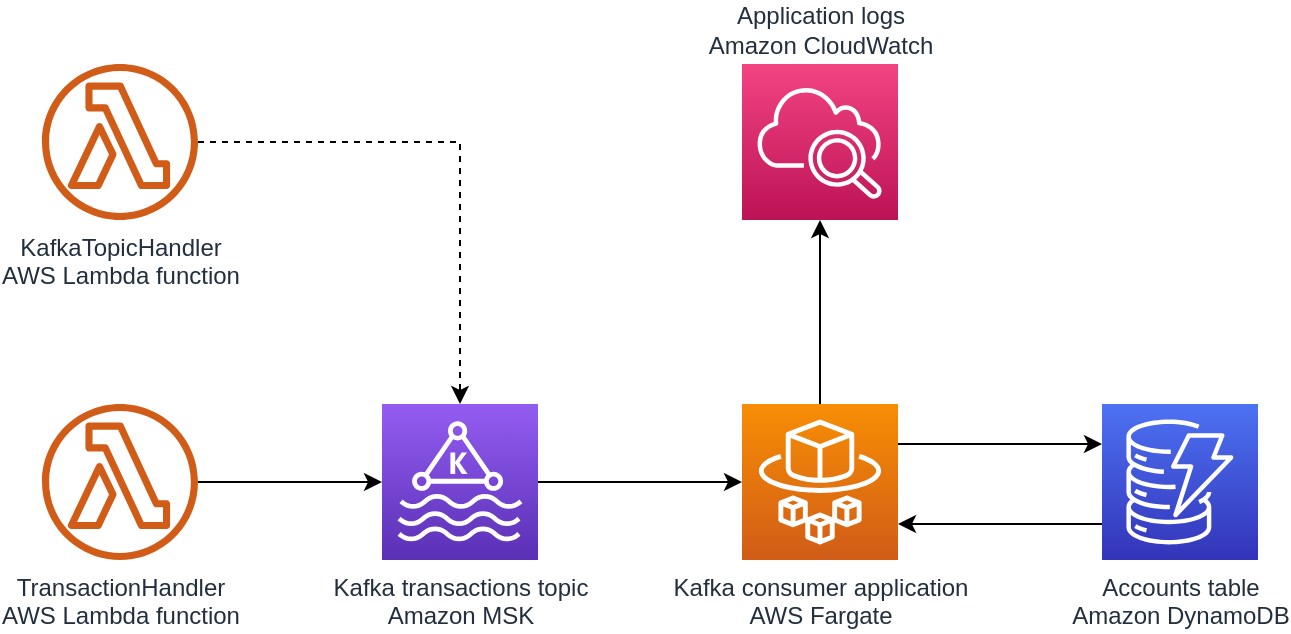 <mxfile version="14.5.1" type="device"><diagram id="qXkmQ0Ay0p4ZedDOeLE7" name="Page-1"><mxGraphModel dx="1088" dy="759" grid="1" gridSize="10" guides="1" tooltips="1" connect="1" arrows="1" fold="1" page="1" pageScale="1" pageWidth="2000" pageHeight="2000" math="0" shadow="0"><root><mxCell id="0"/><mxCell id="1" parent="0"/><mxCell id="HOOESHJQBYFXGON-9dHG-3" style="edgeStyle=orthogonalEdgeStyle;rounded=0;orthogonalLoop=1;jettySize=auto;html=1;" parent="1" source="HOOESHJQBYFXGON-9dHG-1" target="HOOESHJQBYFXGON-9dHG-2" edge="1"><mxGeometry relative="1" as="geometry"/></mxCell><mxCell id="HOOESHJQBYFXGON-9dHG-1" value="TransactionHandler&lt;br&gt;AWS Lambda function" style="outlineConnect=0;fontColor=#232F3E;gradientColor=none;fillColor=#D05C17;strokeColor=none;dashed=0;verticalLabelPosition=bottom;verticalAlign=top;align=center;html=1;fontSize=12;fontStyle=0;aspect=fixed;pointerEvents=1;shape=mxgraph.aws4.lambda_function;" parent="1" vertex="1"><mxGeometry x="210" y="310" width="78" height="78" as="geometry"/></mxCell><mxCell id="HOOESHJQBYFXGON-9dHG-5" style="edgeStyle=orthogonalEdgeStyle;rounded=0;orthogonalLoop=1;jettySize=auto;html=1;" parent="1" source="HOOESHJQBYFXGON-9dHG-2" target="HOOESHJQBYFXGON-9dHG-4" edge="1"><mxGeometry relative="1" as="geometry"/></mxCell><mxCell id="HOOESHJQBYFXGON-9dHG-2" value="Kafka transactions topic&lt;br&gt;Amazon MSK" style="points=[[0,0,0],[0.25,0,0],[0.5,0,0],[0.75,0,0],[1,0,0],[0,1,0],[0.25,1,0],[0.5,1,0],[0.75,1,0],[1,1,0],[0,0.25,0],[0,0.5,0],[0,0.75,0],[1,0.25,0],[1,0.5,0],[1,0.75,0]];outlineConnect=0;fontColor=#232F3E;gradientColor=#945DF2;gradientDirection=north;fillColor=#5A30B5;strokeColor=#ffffff;dashed=0;verticalLabelPosition=bottom;verticalAlign=top;align=center;html=1;fontSize=12;fontStyle=0;aspect=fixed;shape=mxgraph.aws4.resourceIcon;resIcon=mxgraph.aws4.managed_streaming_for_kafka;" parent="1" vertex="1"><mxGeometry x="380" y="310" width="78" height="78" as="geometry"/></mxCell><mxCell id="HOOESHJQBYFXGON-9dHG-7" style="edgeStyle=orthogonalEdgeStyle;rounded=0;orthogonalLoop=1;jettySize=auto;html=1;" parent="1" source="HOOESHJQBYFXGON-9dHG-4" target="HOOESHJQBYFXGON-9dHG-6" edge="1"><mxGeometry relative="1" as="geometry"><Array as="points"><mxPoint x="670" y="330"/><mxPoint x="670" y="330"/></Array></mxGeometry></mxCell><mxCell id="HOOESHJQBYFXGON-9dHG-10" style="edgeStyle=orthogonalEdgeStyle;rounded=0;orthogonalLoop=1;jettySize=auto;html=1;" parent="1" source="HOOESHJQBYFXGON-9dHG-4" target="HOOESHJQBYFXGON-9dHG-9" edge="1"><mxGeometry relative="1" as="geometry"/></mxCell><mxCell id="HOOESHJQBYFXGON-9dHG-4" value="Kafka consumer application&lt;br&gt;AWS Fargate&lt;br&gt;" style="points=[[0,0,0],[0.25,0,0],[0.5,0,0],[0.75,0,0],[1,0,0],[0,1,0],[0.25,1,0],[0.5,1,0],[0.75,1,0],[1,1,0],[0,0.25,0],[0,0.5,0],[0,0.75,0],[1,0.25,0],[1,0.5,0],[1,0.75,0]];outlineConnect=0;fontColor=#232F3E;gradientColor=#F78E04;gradientDirection=north;fillColor=#D05C17;strokeColor=#ffffff;dashed=0;verticalLabelPosition=bottom;verticalAlign=top;align=center;html=1;fontSize=12;fontStyle=0;aspect=fixed;shape=mxgraph.aws4.resourceIcon;resIcon=mxgraph.aws4.fargate;" parent="1" vertex="1"><mxGeometry x="560" y="310" width="78" height="78" as="geometry"/></mxCell><mxCell id="HOOESHJQBYFXGON-9dHG-8" style="edgeStyle=orthogonalEdgeStyle;rounded=0;orthogonalLoop=1;jettySize=auto;html=1;" parent="1" source="HOOESHJQBYFXGON-9dHG-6" target="HOOESHJQBYFXGON-9dHG-4" edge="1"><mxGeometry relative="1" as="geometry"><Array as="points"><mxPoint x="690" y="370"/><mxPoint x="690" y="370"/></Array></mxGeometry></mxCell><mxCell id="HOOESHJQBYFXGON-9dHG-6" value="Accounts table&lt;br&gt;Amazon DynamoDB" style="points=[[0,0,0],[0.25,0,0],[0.5,0,0],[0.75,0,0],[1,0,0],[0,1,0],[0.25,1,0],[0.5,1,0],[0.75,1,0],[1,1,0],[0,0.25,0],[0,0.5,0],[0,0.75,0],[1,0.25,0],[1,0.5,0],[1,0.75,0]];outlineConnect=0;fontColor=#232F3E;gradientColor=#4D72F3;gradientDirection=north;fillColor=#3334B9;strokeColor=#ffffff;dashed=0;verticalLabelPosition=bottom;verticalAlign=top;align=center;html=1;fontSize=12;fontStyle=0;aspect=fixed;shape=mxgraph.aws4.resourceIcon;resIcon=mxgraph.aws4.dynamodb;" parent="1" vertex="1"><mxGeometry x="740" y="310" width="78" height="78" as="geometry"/></mxCell><mxCell id="HOOESHJQBYFXGON-9dHG-9" value="Application logs&lt;br&gt;Amazon CloudWatch" style="points=[[0,0,0],[0.25,0,0],[0.5,0,0],[0.75,0,0],[1,0,0],[0,1,0],[0.25,1,0],[0.5,1,0],[0.75,1,0],[1,1,0],[0,0.25,0],[0,0.5,0],[0,0.75,0],[1,0.25,0],[1,0.5,0],[1,0.75,0]];points=[[0,0,0],[0.25,0,0],[0.5,0,0],[0.75,0,0],[1,0,0],[0,1,0],[0.25,1,0],[0.5,1,0],[0.75,1,0],[1,1,0],[0,0.25,0],[0,0.5,0],[0,0.75,0],[1,0.25,0],[1,0.5,0],[1,0.75,0]];outlineConnect=0;fontColor=#232F3E;gradientColor=#F34482;gradientDirection=north;fillColor=#BC1356;strokeColor=#ffffff;dashed=0;verticalLabelPosition=top;verticalAlign=bottom;align=center;html=1;fontSize=12;fontStyle=0;aspect=fixed;shape=mxgraph.aws4.resourceIcon;resIcon=mxgraph.aws4.cloudwatch_2;labelPosition=center;" parent="1" vertex="1"><mxGeometry x="560" y="140" width="78" height="78" as="geometry"/></mxCell><mxCell id="lLpbge7KguKLmYuxcap8-2" style="edgeStyle=orthogonalEdgeStyle;rounded=0;orthogonalLoop=1;jettySize=auto;html=1;entryX=0.5;entryY=0;entryDx=0;entryDy=0;entryPerimeter=0;dashed=1;" edge="1" parent="1" source="lLpbge7KguKLmYuxcap8-1" target="HOOESHJQBYFXGON-9dHG-2"><mxGeometry relative="1" as="geometry"/></mxCell><mxCell id="lLpbge7KguKLmYuxcap8-1" value="KafkaTopicHandler&lt;br&gt;AWS Lambda function" style="outlineConnect=0;fontColor=#232F3E;gradientColor=none;fillColor=#D05C17;strokeColor=none;dashed=0;verticalLabelPosition=bottom;verticalAlign=top;align=center;html=1;fontSize=12;fontStyle=0;aspect=fixed;pointerEvents=1;shape=mxgraph.aws4.lambda_function;" vertex="1" parent="1"><mxGeometry x="210" y="140" width="78" height="78" as="geometry"/></mxCell></root></mxGraphModel></diagram></mxfile>